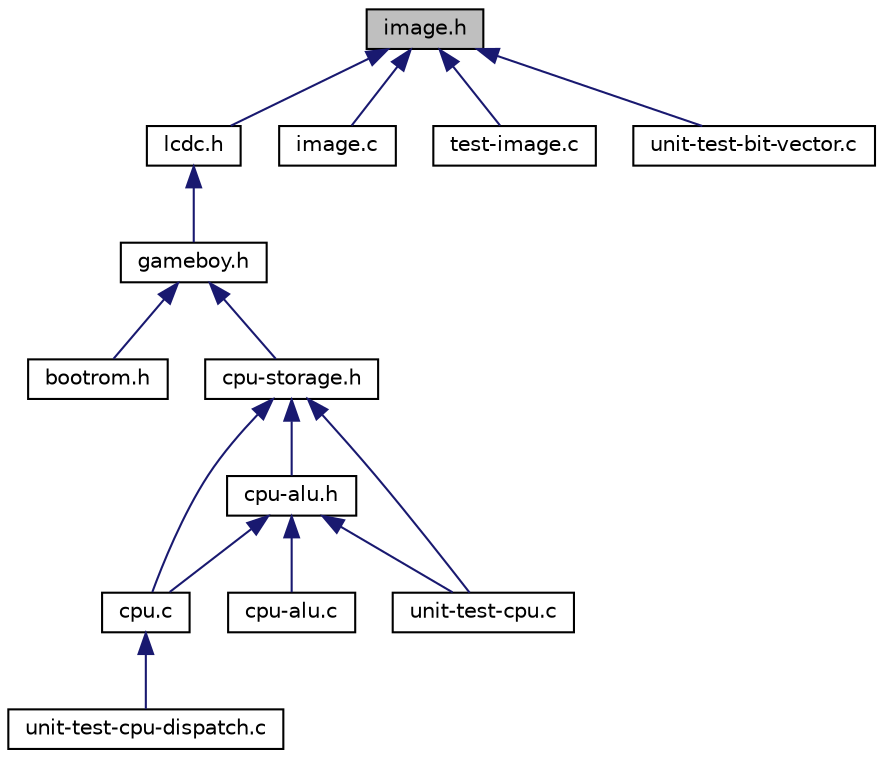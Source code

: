 digraph "image.h"
{
  edge [fontname="Helvetica",fontsize="10",labelfontname="Helvetica",labelfontsize="10"];
  node [fontname="Helvetica",fontsize="10",shape=record];
  Node10 [label="image.h",height=0.2,width=0.4,color="black", fillcolor="grey75", style="filled", fontcolor="black"];
  Node10 -> Node11 [dir="back",color="midnightblue",fontsize="10",style="solid",fontname="Helvetica"];
  Node11 [label="lcdc.h",height=0.2,width=0.4,color="black", fillcolor="white", style="filled",URL="$lcdc_8h.html",tooltip="Game Boy LCD (liquid cristal display) controller simulation header. "];
  Node11 -> Node12 [dir="back",color="midnightblue",fontsize="10",style="solid",fontname="Helvetica"];
  Node12 [label="gameboy.h",height=0.2,width=0.4,color="black", fillcolor="white", style="filled",URL="$gameboy_8h.html",tooltip="Gameboy Header for GameBoy Emulator. "];
  Node12 -> Node13 [dir="back",color="midnightblue",fontsize="10",style="solid",fontname="Helvetica"];
  Node13 [label="bootrom.h",height=0.2,width=0.4,color="black", fillcolor="white", style="filled",URL="$bootrom_8h.html",tooltip="Game Boy Boot ROM. "];
  Node12 -> Node14 [dir="back",color="midnightblue",fontsize="10",style="solid",fontname="Helvetica"];
  Node14 [label="cpu-storage.h",height=0.2,width=0.4,color="black", fillcolor="white", style="filled",URL="$cpu-storage_8h.html",tooltip="CPU model for PPS-GBemul project, storage part. "];
  Node14 -> Node15 [dir="back",color="midnightblue",fontsize="10",style="solid",fontname="Helvetica"];
  Node15 [label="cpu-alu.h",height=0.2,width=0.4,color="black", fillcolor="white", style="filled",URL="$cpu-alu_8h.html",tooltip="CPU model for PPS-GBemul project, ALU part. "];
  Node15 -> Node16 [dir="back",color="midnightblue",fontsize="10",style="solid",fontname="Helvetica"];
  Node16 [label="cpu-alu.c",height=0.2,width=0.4,color="black", fillcolor="white", style="filled",URL="$cpu-alu_8c.html",tooltip="Game Boy CPU simulation, ALU part asked to students. "];
  Node15 -> Node17 [dir="back",color="midnightblue",fontsize="10",style="solid",fontname="Helvetica"];
  Node17 [label="cpu.c",height=0.2,width=0.4,color="black", fillcolor="white", style="filled",URL="$cpu_8c.html",tooltip="Game Boy CPU simulation. "];
  Node17 -> Node18 [dir="back",color="midnightblue",fontsize="10",style="solid",fontname="Helvetica"];
  Node18 [label="unit-test-cpu-dispatch.c",height=0.2,width=0.4,color="black", fillcolor="white", style="filled",URL="$unit-test-cpu-dispatch_8c.html",tooltip="Unit test for cpu dispatch function. "];
  Node15 -> Node19 [dir="back",color="midnightblue",fontsize="10",style="solid",fontname="Helvetica"];
  Node19 [label="unit-test-cpu.c",height=0.2,width=0.4,color="black", fillcolor="white", style="filled",URL="$unit-test-cpu_8c.html",tooltip="Unit test for cpu and related functions. "];
  Node14 -> Node17 [dir="back",color="midnightblue",fontsize="10",style="solid",fontname="Helvetica"];
  Node14 -> Node19 [dir="back",color="midnightblue",fontsize="10",style="solid",fontname="Helvetica"];
  Node10 -> Node20 [dir="back",color="midnightblue",fontsize="10",style="solid",fontname="Helvetica"];
  Node20 [label="image.c",height=0.2,width=0.4,color="black", fillcolor="white", style="filled",URL="$image_8c.html",tooltip="Image for PPS projects. "];
  Node10 -> Node21 [dir="back",color="midnightblue",fontsize="10",style="solid",fontname="Helvetica"];
  Node21 [label="test-image.c",height=0.2,width=0.4,color="black", fillcolor="white", style="filled",URL="$test-image_8c.html",tooltip="ad-hoc end-to-end testing of image.c "];
  Node10 -> Node22 [dir="back",color="midnightblue",fontsize="10",style="solid",fontname="Helvetica"];
  Node22 [label="unit-test-bit-vector.c",height=0.2,width=0.4,color="black", fillcolor="white", style="filled",URL="$unit-test-bit-vector_8c.html",tooltip="Unit test code for bit_vector and related functions. "];
}
